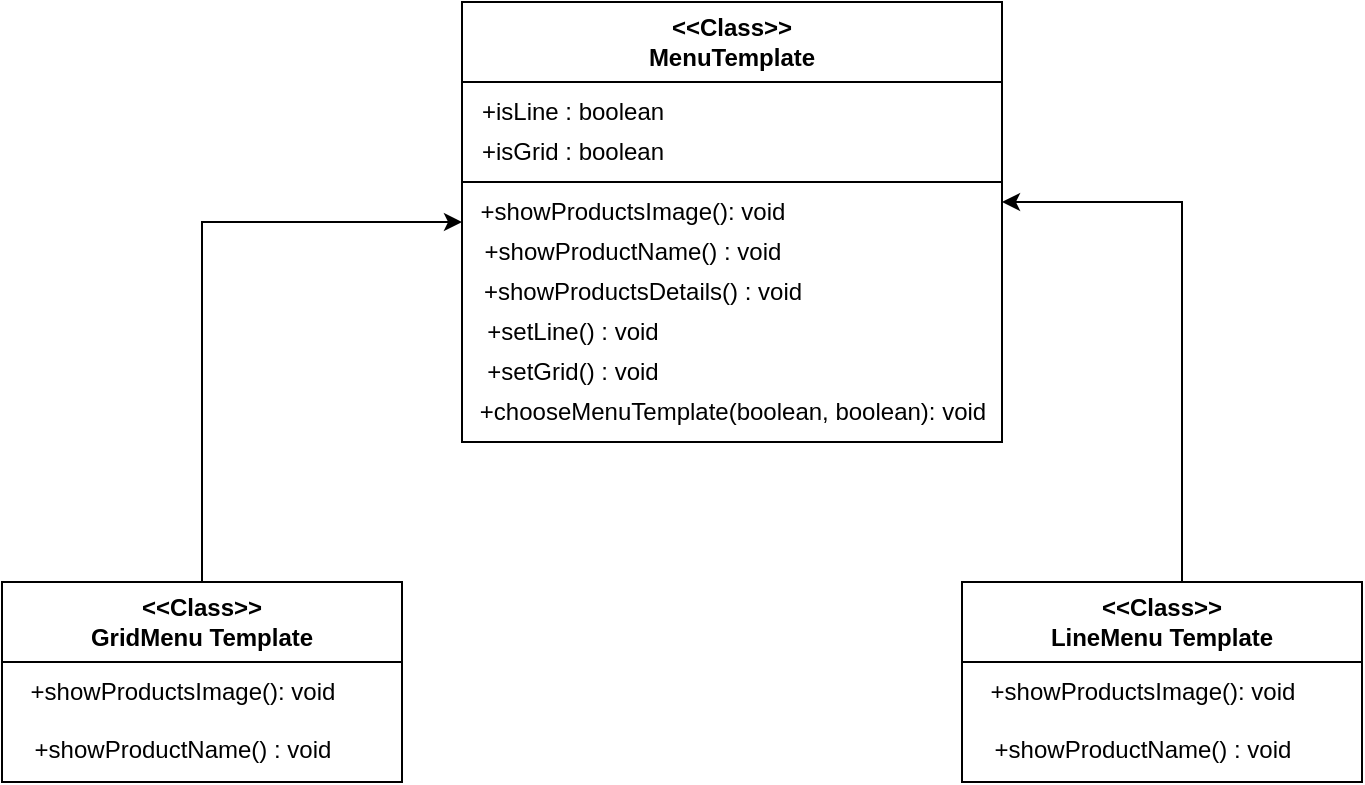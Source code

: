 <mxfile version="21.3.5" type="github">
  <diagram name="Page-1" id="d1OgQnOwHl5c-QZ_qcuS">
    <mxGraphModel dx="1036" dy="533" grid="1" gridSize="10" guides="1" tooltips="1" connect="1" arrows="1" fold="1" page="1" pageScale="1" pageWidth="1169" pageHeight="827" math="0" shadow="0">
      <root>
        <mxCell id="0" />
        <mxCell id="1" parent="0" />
        <mxCell id="GUBgSWJSK-x5hO_Xz7Kr-1" value="&amp;lt;&amp;lt;Class&amp;gt;&amp;gt;&lt;br&gt;MenuTemplate" style="swimlane;whiteSpace=wrap;html=1;startSize=40;" vertex="1" parent="1">
          <mxGeometry x="400" y="40" width="270" height="220" as="geometry" />
        </mxCell>
        <mxCell id="GUBgSWJSK-x5hO_Xz7Kr-12" value="+isLine : boolean&lt;br&gt;" style="text;html=1;align=center;verticalAlign=middle;resizable=0;points=[];autosize=1;strokeColor=none;fillColor=none;" vertex="1" parent="GUBgSWJSK-x5hO_Xz7Kr-1">
          <mxGeometry y="40" width="110" height="30" as="geometry" />
        </mxCell>
        <mxCell id="GUBgSWJSK-x5hO_Xz7Kr-13" value="+isGrid : boolean" style="text;html=1;align=center;verticalAlign=middle;resizable=0;points=[];autosize=1;strokeColor=none;fillColor=none;" vertex="1" parent="GUBgSWJSK-x5hO_Xz7Kr-1">
          <mxGeometry y="60" width="110" height="30" as="geometry" />
        </mxCell>
        <mxCell id="GUBgSWJSK-x5hO_Xz7Kr-14" value="+showProductsImage(): void" style="text;html=1;align=center;verticalAlign=middle;resizable=0;points=[];autosize=1;strokeColor=none;fillColor=none;" vertex="1" parent="GUBgSWJSK-x5hO_Xz7Kr-1">
          <mxGeometry x="-5" y="90" width="180" height="30" as="geometry" />
        </mxCell>
        <mxCell id="GUBgSWJSK-x5hO_Xz7Kr-16" value="+showProductName() : void" style="text;html=1;align=center;verticalAlign=middle;resizable=0;points=[];autosize=1;strokeColor=none;fillColor=none;" vertex="1" parent="GUBgSWJSK-x5hO_Xz7Kr-1">
          <mxGeometry y="110" width="170" height="30" as="geometry" />
        </mxCell>
        <mxCell id="GUBgSWJSK-x5hO_Xz7Kr-17" value="+showProductsDetails() : void" style="text;html=1;align=center;verticalAlign=middle;resizable=0;points=[];autosize=1;strokeColor=none;fillColor=none;" vertex="1" parent="GUBgSWJSK-x5hO_Xz7Kr-1">
          <mxGeometry y="130" width="180" height="30" as="geometry" />
        </mxCell>
        <mxCell id="GUBgSWJSK-x5hO_Xz7Kr-18" value="+setLine() : void" style="text;html=1;align=center;verticalAlign=middle;resizable=0;points=[];autosize=1;strokeColor=none;fillColor=none;" vertex="1" parent="GUBgSWJSK-x5hO_Xz7Kr-1">
          <mxGeometry y="150" width="110" height="30" as="geometry" />
        </mxCell>
        <mxCell id="GUBgSWJSK-x5hO_Xz7Kr-19" value="+setGrid() : void" style="text;html=1;align=center;verticalAlign=middle;resizable=0;points=[];autosize=1;strokeColor=none;fillColor=none;" vertex="1" parent="GUBgSWJSK-x5hO_Xz7Kr-1">
          <mxGeometry y="170" width="110" height="30" as="geometry" />
        </mxCell>
        <mxCell id="GUBgSWJSK-x5hO_Xz7Kr-21" value="+chooseMenuTemplate(boolean, boolean): void" style="text;html=1;align=center;verticalAlign=middle;resizable=0;points=[];autosize=1;strokeColor=none;fillColor=none;" vertex="1" parent="GUBgSWJSK-x5hO_Xz7Kr-1">
          <mxGeometry x="-5" y="190" width="280" height="30" as="geometry" />
        </mxCell>
        <mxCell id="GUBgSWJSK-x5hO_Xz7Kr-4" style="edgeStyle=orthogonalEdgeStyle;rounded=0;orthogonalLoop=1;jettySize=auto;html=1;exitX=0.5;exitY=0;exitDx=0;exitDy=0;entryX=0;entryY=0.5;entryDx=0;entryDy=0;" edge="1" parent="1" source="GUBgSWJSK-x5hO_Xz7Kr-2" target="GUBgSWJSK-x5hO_Xz7Kr-1">
          <mxGeometry relative="1" as="geometry" />
        </mxCell>
        <mxCell id="GUBgSWJSK-x5hO_Xz7Kr-2" value="&amp;lt;&amp;lt;Class&amp;gt;&amp;gt;&lt;br&gt;GridMenu Template" style="swimlane;whiteSpace=wrap;html=1;startSize=40;" vertex="1" parent="1">
          <mxGeometry x="170" y="330" width="200" height="100" as="geometry" />
        </mxCell>
        <mxCell id="GUBgSWJSK-x5hO_Xz7Kr-8" value="+showProductsImage(): void" style="text;html=1;align=center;verticalAlign=middle;resizable=0;points=[];autosize=1;strokeColor=none;fillColor=none;" vertex="1" parent="GUBgSWJSK-x5hO_Xz7Kr-2">
          <mxGeometry y="40" width="180" height="30" as="geometry" />
        </mxCell>
        <mxCell id="GUBgSWJSK-x5hO_Xz7Kr-10" value="+showProductName() : void" style="text;html=1;align=center;verticalAlign=middle;resizable=0;points=[];autosize=1;strokeColor=none;fillColor=none;" vertex="1" parent="GUBgSWJSK-x5hO_Xz7Kr-2">
          <mxGeometry x="5" y="69" width="170" height="30" as="geometry" />
        </mxCell>
        <mxCell id="GUBgSWJSK-x5hO_Xz7Kr-5" style="edgeStyle=orthogonalEdgeStyle;rounded=0;orthogonalLoop=1;jettySize=auto;html=1;exitX=0.5;exitY=0;exitDx=0;exitDy=0;" edge="1" parent="1" source="GUBgSWJSK-x5hO_Xz7Kr-3">
          <mxGeometry relative="1" as="geometry">
            <mxPoint x="670" y="140" as="targetPoint" />
            <Array as="points">
              <mxPoint x="760" y="330" />
              <mxPoint x="760" y="140" />
            </Array>
          </mxGeometry>
        </mxCell>
        <mxCell id="GUBgSWJSK-x5hO_Xz7Kr-3" value="&amp;lt;&amp;lt;Class&amp;gt;&amp;gt;&lt;br&gt;LineMenu Template" style="swimlane;whiteSpace=wrap;html=1;startSize=40;" vertex="1" parent="1">
          <mxGeometry x="650" y="330" width="200" height="100" as="geometry" />
        </mxCell>
        <mxCell id="GUBgSWJSK-x5hO_Xz7Kr-9" value="+showProductsImage(): void" style="text;html=1;align=center;verticalAlign=middle;resizable=0;points=[];autosize=1;strokeColor=none;fillColor=none;" vertex="1" parent="GUBgSWJSK-x5hO_Xz7Kr-3">
          <mxGeometry y="40" width="180" height="30" as="geometry" />
        </mxCell>
        <mxCell id="GUBgSWJSK-x5hO_Xz7Kr-11" value="+showProductName() : void" style="text;html=1;align=center;verticalAlign=middle;resizable=0;points=[];autosize=1;strokeColor=none;fillColor=none;" vertex="1" parent="GUBgSWJSK-x5hO_Xz7Kr-3">
          <mxGeometry x="5" y="69" width="170" height="30" as="geometry" />
        </mxCell>
        <mxCell id="GUBgSWJSK-x5hO_Xz7Kr-6" value="" style="endArrow=none;html=1;rounded=0;" edge="1" parent="1">
          <mxGeometry width="50" height="50" relative="1" as="geometry">
            <mxPoint x="400" y="130" as="sourcePoint" />
            <mxPoint x="670" y="130" as="targetPoint" />
          </mxGeometry>
        </mxCell>
      </root>
    </mxGraphModel>
  </diagram>
</mxfile>
